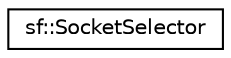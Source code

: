 digraph "Graphical Class Hierarchy"
{
  edge [fontname="Helvetica",fontsize="10",labelfontname="Helvetica",labelfontsize="10"];
  node [fontname="Helvetica",fontsize="10",shape=record];
  rankdir="LR";
  Node0 [label="sf::SocketSelector",height=0.2,width=0.4,color="black", fillcolor="white", style="filled",URL="$classsf_1_1_socket_selector.html",tooltip="Multiplexer that allows to read from multiple sockets. "];
}
